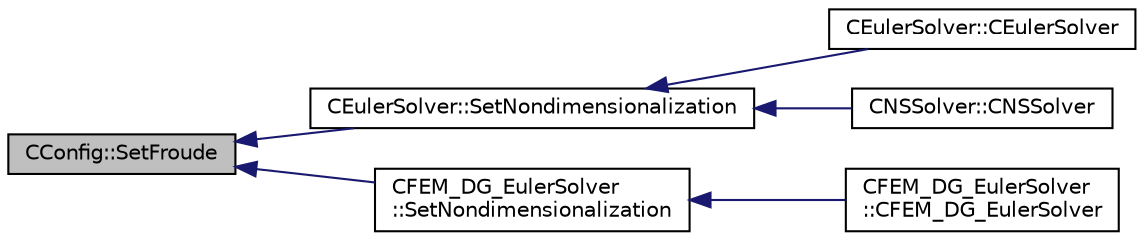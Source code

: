 digraph "CConfig::SetFroude"
{
  edge [fontname="Helvetica",fontsize="10",labelfontname="Helvetica",labelfontsize="10"];
  node [fontname="Helvetica",fontsize="10",shape=record];
  rankdir="LR";
  Node14573 [label="CConfig::SetFroude",height=0.2,width=0.4,color="black", fillcolor="grey75", style="filled", fontcolor="black"];
  Node14573 -> Node14574 [dir="back",color="midnightblue",fontsize="10",style="solid",fontname="Helvetica"];
  Node14574 [label="CEulerSolver::SetNondimensionalization",height=0.2,width=0.4,color="black", fillcolor="white", style="filled",URL="$class_c_euler_solver.html#a1c633d6e77fefb2e76308e2ba0af0c2c",tooltip="Set the solver nondimensionalization. "];
  Node14574 -> Node14575 [dir="back",color="midnightblue",fontsize="10",style="solid",fontname="Helvetica"];
  Node14575 [label="CEulerSolver::CEulerSolver",height=0.2,width=0.4,color="black", fillcolor="white", style="filled",URL="$class_c_euler_solver.html#ae1e74218b4e943111b100d7ddcbd4db9"];
  Node14574 -> Node14576 [dir="back",color="midnightblue",fontsize="10",style="solid",fontname="Helvetica"];
  Node14576 [label="CNSSolver::CNSSolver",height=0.2,width=0.4,color="black", fillcolor="white", style="filled",URL="$class_c_n_s_solver.html#a2a8ad49c42b4546696e631cf44b7788b"];
  Node14573 -> Node14577 [dir="back",color="midnightblue",fontsize="10",style="solid",fontname="Helvetica"];
  Node14577 [label="CFEM_DG_EulerSolver\l::SetNondimensionalization",height=0.2,width=0.4,color="black", fillcolor="white", style="filled",URL="$class_c_f_e_m___d_g___euler_solver.html#a31316dc2fe564329d9bb372961b10a3a",tooltip="Set the fluid solver nondimensionalization. "];
  Node14577 -> Node14578 [dir="back",color="midnightblue",fontsize="10",style="solid",fontname="Helvetica"];
  Node14578 [label="CFEM_DG_EulerSolver\l::CFEM_DG_EulerSolver",height=0.2,width=0.4,color="black", fillcolor="white", style="filled",URL="$class_c_f_e_m___d_g___euler_solver.html#a70d30ef9e7cd7620d54ec73f4b1ed28c"];
}
